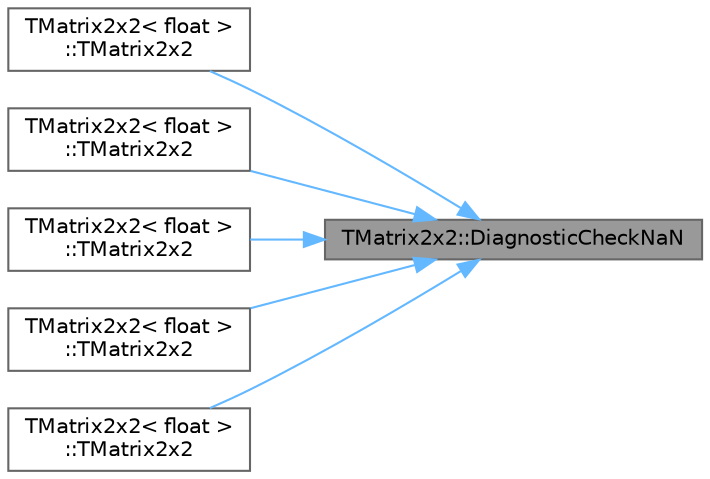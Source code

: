digraph "TMatrix2x2::DiagnosticCheckNaN"
{
 // INTERACTIVE_SVG=YES
 // LATEX_PDF_SIZE
  bgcolor="transparent";
  edge [fontname=Helvetica,fontsize=10,labelfontname=Helvetica,labelfontsize=10];
  node [fontname=Helvetica,fontsize=10,shape=box,height=0.2,width=0.4];
  rankdir="RL";
  Node1 [id="Node000001",label="TMatrix2x2::DiagnosticCheckNaN",height=0.2,width=0.4,color="gray40", fillcolor="grey60", style="filled", fontcolor="black",tooltip=" "];
  Node1 -> Node2 [id="edge1_Node000001_Node000002",dir="back",color="steelblue1",style="solid",tooltip=" "];
  Node2 [id="Node000002",label="TMatrix2x2\< float \>\l::TMatrix2x2",height=0.2,width=0.4,color="grey40", fillcolor="white", style="filled",URL="$d5/d04/classTMatrix2x2.html#ae5fc50dd28bb37046e13c3004c4e3c19",tooltip=" "];
  Node1 -> Node3 [id="edge2_Node000001_Node000003",dir="back",color="steelblue1",style="solid",tooltip=" "];
  Node3 [id="Node000003",label="TMatrix2x2\< float \>\l::TMatrix2x2",height=0.2,width=0.4,color="grey40", fillcolor="white", style="filled",URL="$d5/d04/classTMatrix2x2.html#a26d8087b9b3742ca01c00824b16d4928",tooltip=" "];
  Node1 -> Node4 [id="edge3_Node000001_Node000004",dir="back",color="steelblue1",style="solid",tooltip=" "];
  Node4 [id="Node000004",label="TMatrix2x2\< float \>\l::TMatrix2x2",height=0.2,width=0.4,color="grey40", fillcolor="white", style="filled",URL="$d5/d04/classTMatrix2x2.html#ad4c471ea8703d0d9725e356cc3c51469",tooltip=" "];
  Node1 -> Node5 [id="edge4_Node000001_Node000005",dir="back",color="steelblue1",style="solid",tooltip=" "];
  Node5 [id="Node000005",label="TMatrix2x2\< float \>\l::TMatrix2x2",height=0.2,width=0.4,color="grey40", fillcolor="white", style="filled",URL="$d5/d04/classTMatrix2x2.html#a8ba87d013d225b44d764382562fd2af1",tooltip=" "];
  Node1 -> Node6 [id="edge5_Node000001_Node000006",dir="back",color="steelblue1",style="solid",tooltip=" "];
  Node6 [id="Node000006",label="TMatrix2x2\< float \>\l::TMatrix2x2",height=0.2,width=0.4,color="grey40", fillcolor="white", style="filled",URL="$d5/d04/classTMatrix2x2.html#a72ab23c58f80f6a4b19d9289c5528dfc",tooltip=" "];
}

